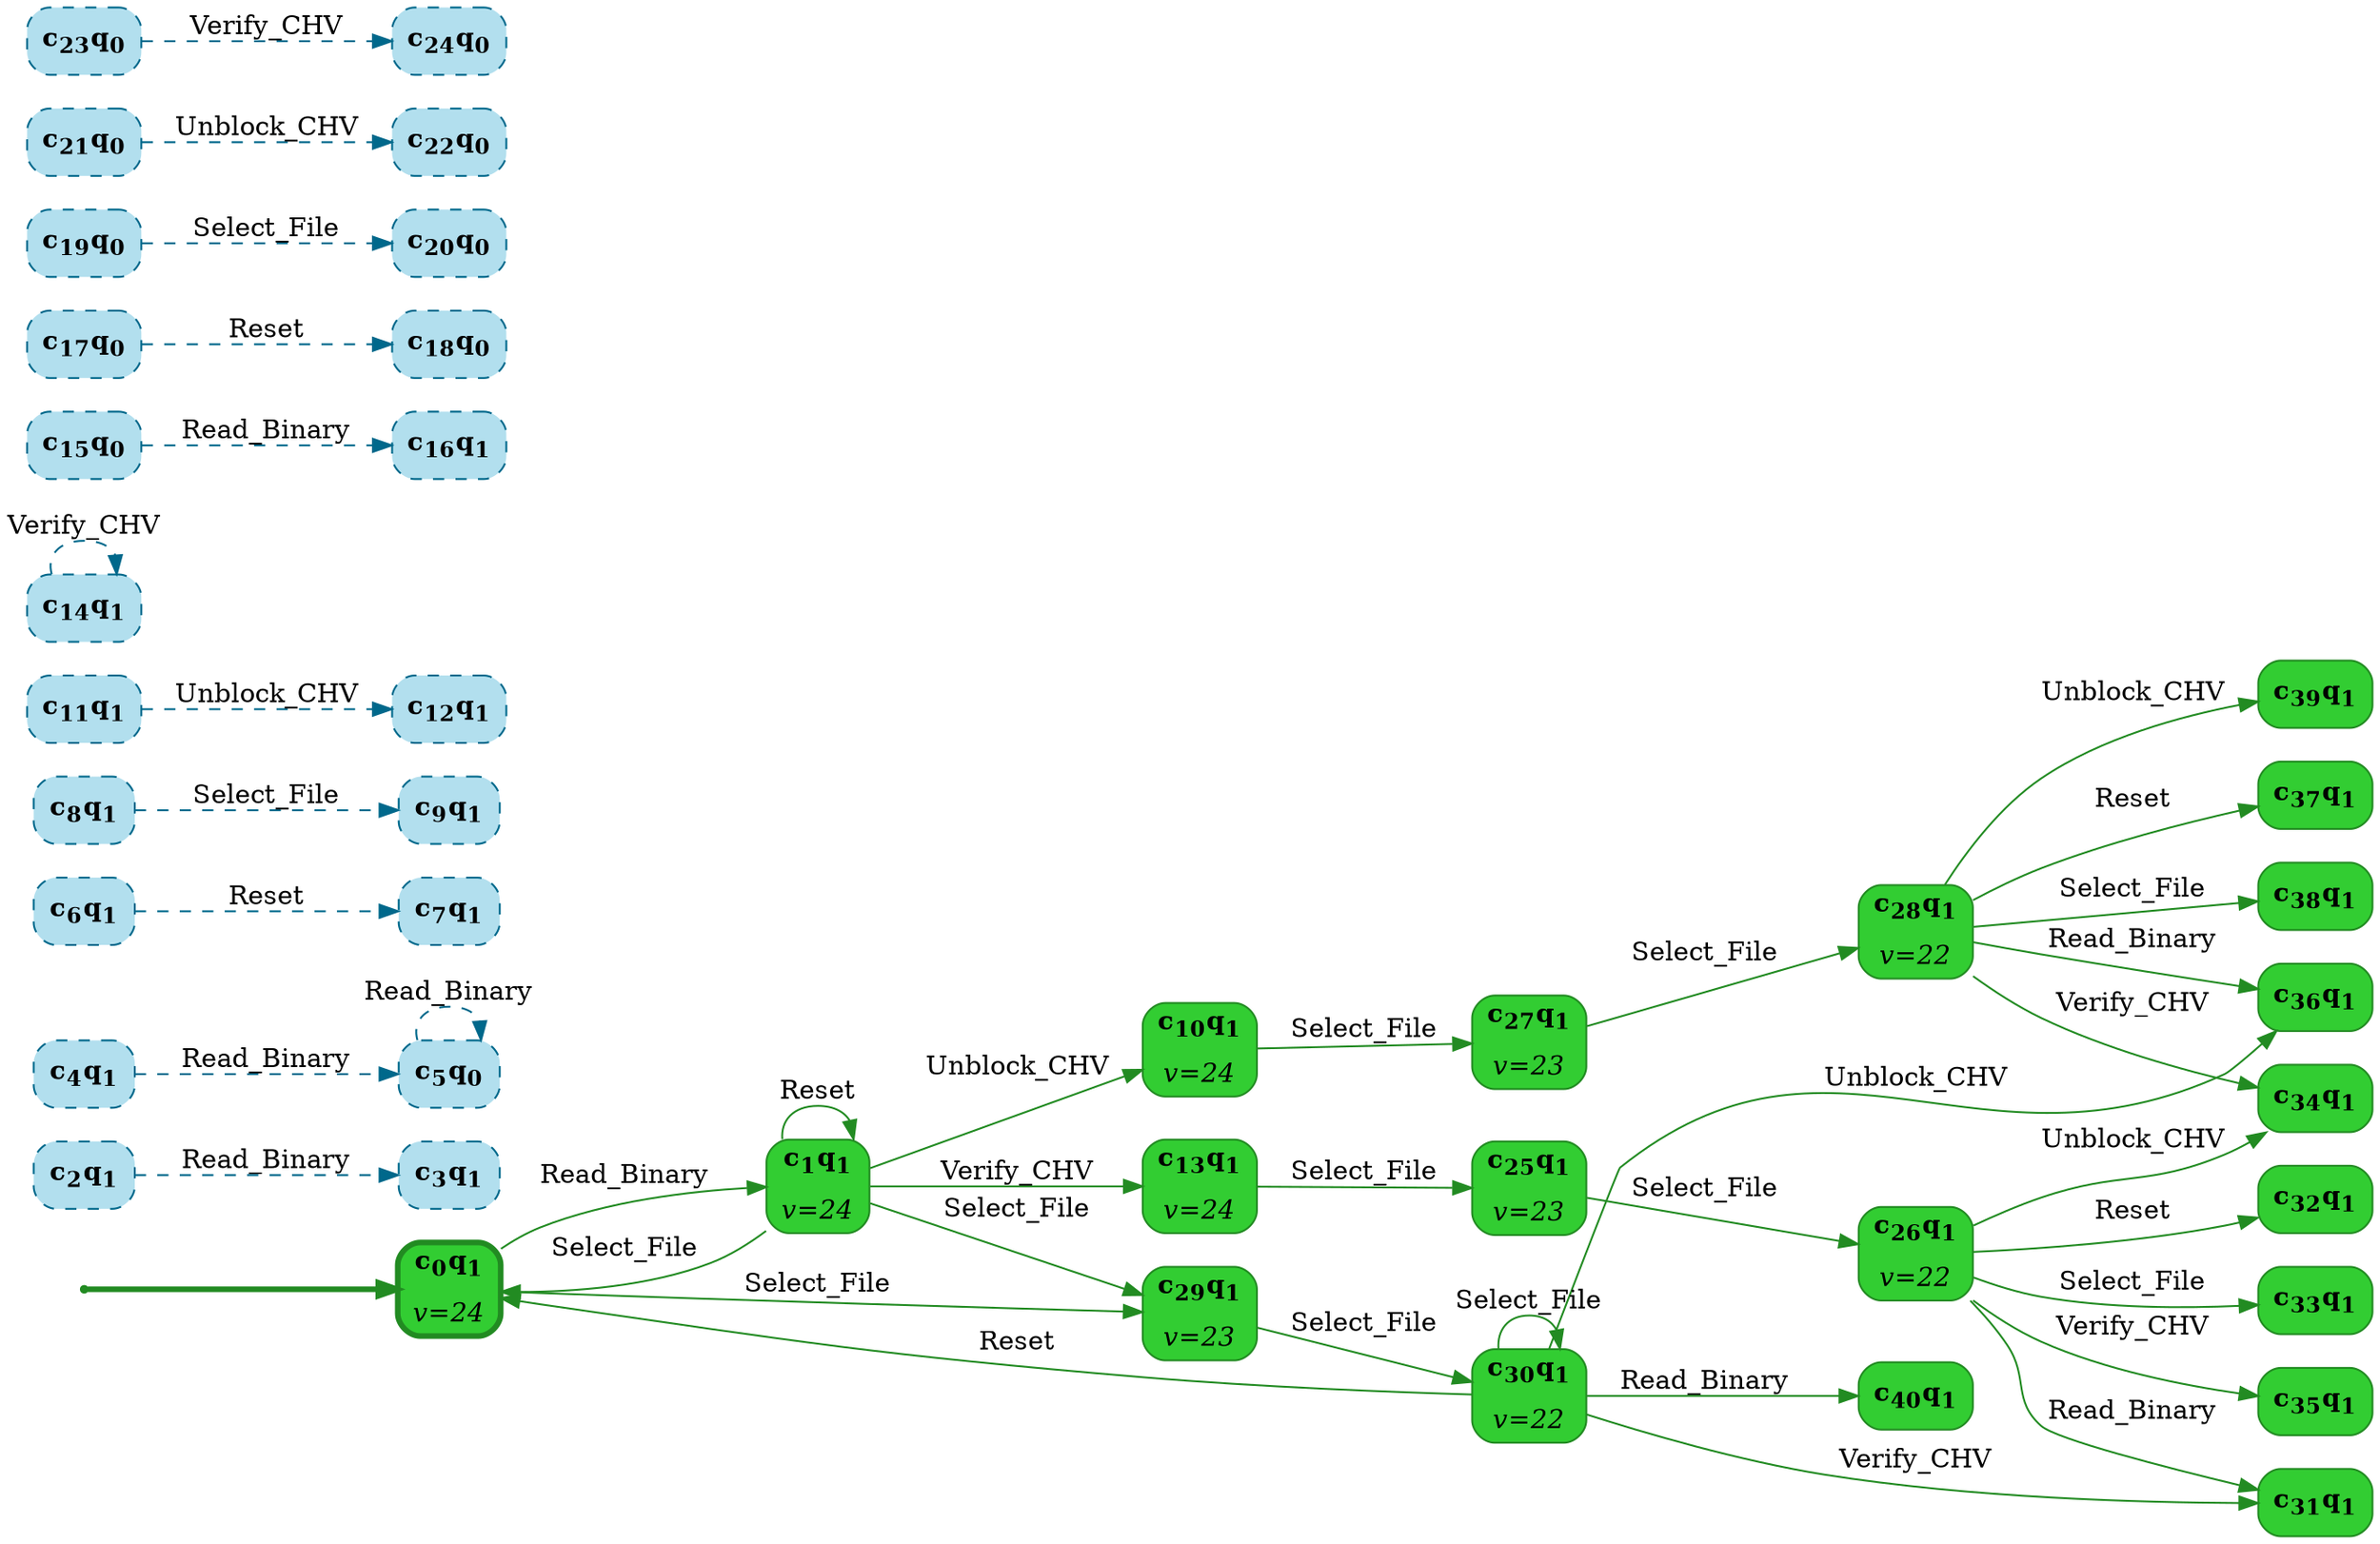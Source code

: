 digraph g {

	rankdir="LR"

	__invisible__[shape="point", color="forestgreen"]
	c0q1[label=<<b>c<sub>0</sub>q<sub>1</sub></b><br/><br/><i>v=24</i>>, shape="box", style="rounded, filled", fillcolor="limegreen", color="forestgreen", penwidth=3] // Initial
	c1q1[label=<<b>c<sub>1</sub>q<sub>1</sub></b><br/><br/><i>v=24</i>>, shape="box", style="rounded, filled", fillcolor="limegreen", color="forestgreen"]
	c10q1[label=<<b>c<sub>10</sub>q<sub>1</sub></b><br/><br/><i>v=24</i>>, shape="box", style="rounded, filled", fillcolor="limegreen", color="forestgreen"]
	c27q1[label=<<b>c<sub>27</sub>q<sub>1</sub></b><br/><br/><i>v=23</i>>, shape="box", style="rounded, filled", fillcolor="limegreen", color="forestgreen"]
	c28q1[label=<<b>c<sub>28</sub>q<sub>1</sub></b><br/><br/><i>v=22</i>>, shape="box", style="rounded, filled", fillcolor="limegreen", color="forestgreen"]
	c36q1[label=<<b>c<sub>36</sub>q<sub>1</sub></b>>, shape="box", style="rounded, filled", fillcolor="limegreen", color="forestgreen"]
	c37q1[label=<<b>c<sub>37</sub>q<sub>1</sub></b>>, shape="box", style="rounded, filled", fillcolor="limegreen", color="forestgreen"]
	c38q1[label=<<b>c<sub>38</sub>q<sub>1</sub></b>>, shape="box", style="rounded, filled", fillcolor="limegreen", color="forestgreen"]
	c39q1[label=<<b>c<sub>39</sub>q<sub>1</sub></b>>, shape="box", style="rounded, filled", fillcolor="limegreen", color="forestgreen"]
	c34q1[label=<<b>c<sub>34</sub>q<sub>1</sub></b>>, shape="box", style="rounded, filled", fillcolor="limegreen", color="forestgreen"]
	c13q1[label=<<b>c<sub>13</sub>q<sub>1</sub></b><br/><br/><i>v=24</i>>, shape="box", style="rounded, filled", fillcolor="limegreen", color="forestgreen"]
	c25q1[label=<<b>c<sub>25</sub>q<sub>1</sub></b><br/><br/><i>v=23</i>>, shape="box", style="rounded, filled", fillcolor="limegreen", color="forestgreen"]
	c26q1[label=<<b>c<sub>26</sub>q<sub>1</sub></b><br/><br/><i>v=22</i>>, shape="box", style="rounded, filled", fillcolor="limegreen", color="forestgreen"]
	c31q1[label=<<b>c<sub>31</sub>q<sub>1</sub></b>>, shape="box", style="rounded, filled", fillcolor="limegreen", color="forestgreen"]
	c32q1[label=<<b>c<sub>32</sub>q<sub>1</sub></b>>, shape="box", style="rounded, filled", fillcolor="limegreen", color="forestgreen"]
	c33q1[label=<<b>c<sub>33</sub>q<sub>1</sub></b>>, shape="box", style="rounded, filled", fillcolor="limegreen", color="forestgreen"]
	c35q1[label=<<b>c<sub>35</sub>q<sub>1</sub></b>>, shape="box", style="rounded, filled", fillcolor="limegreen", color="forestgreen"]
	c29q1[label=<<b>c<sub>29</sub>q<sub>1</sub></b><br/><br/><i>v=23</i>>, shape="box", style="rounded, filled", fillcolor="limegreen", color="forestgreen"]
	c30q1[label=<<b>c<sub>30</sub>q<sub>1</sub></b><br/><br/><i>v=22</i>>, shape="box", style="rounded, filled", fillcolor="limegreen", color="forestgreen"]
	c40q1[label=<<b>c<sub>40</sub>q<sub>1</sub></b>>, shape="box", style="rounded, filled", fillcolor="limegreen", color="forestgreen"]
	c2q1[label=<<b>c<sub>2</sub>q<sub>1</sub></b>>, shape="box", style="rounded, filled, dashed", fillcolor="lightblue2", color="deepskyblue4"]
	c3q1[label=<<b>c<sub>3</sub>q<sub>1</sub></b>>, shape="box", style="rounded, filled, dashed", fillcolor="lightblue2", color="deepskyblue4"]
	c4q1[label=<<b>c<sub>4</sub>q<sub>1</sub></b>>, shape="box", style="rounded, filled, dashed", fillcolor="lightblue2", color="deepskyblue4"]
	c5q0[label=<<b>c<sub>5</sub>q<sub>0</sub></b>>, shape="box", style="rounded, filled, dashed", fillcolor="lightblue2", color="deepskyblue4"]
	c6q1[label=<<b>c<sub>6</sub>q<sub>1</sub></b>>, shape="box", style="rounded, filled, dashed", fillcolor="lightblue2", color="deepskyblue4"]
	c7q1[label=<<b>c<sub>7</sub>q<sub>1</sub></b>>, shape="box", style="rounded, filled, dashed", fillcolor="lightblue2", color="deepskyblue4"]
	c8q1[label=<<b>c<sub>8</sub>q<sub>1</sub></b>>, shape="box", style="rounded, filled, dashed", fillcolor="lightblue2", color="deepskyblue4"]
	c9q1[label=<<b>c<sub>9</sub>q<sub>1</sub></b>>, shape="box", style="rounded, filled, dashed", fillcolor="lightblue2", color="deepskyblue4"]
	c11q1[label=<<b>c<sub>11</sub>q<sub>1</sub></b>>, shape="box", style="rounded, filled, dashed", fillcolor="lightblue2", color="deepskyblue4"]
	c12q1[label=<<b>c<sub>12</sub>q<sub>1</sub></b>>, shape="box", style="rounded, filled, dashed", fillcolor="lightblue2", color="deepskyblue4"]
	c14q1[label=<<b>c<sub>14</sub>q<sub>1</sub></b>>, shape="box", style="rounded, filled, dashed", fillcolor="lightblue2", color="deepskyblue4"]
	c15q0[label=<<b>c<sub>15</sub>q<sub>0</sub></b>>, shape="box", style="rounded, filled, dashed", fillcolor="lightblue2", color="deepskyblue4"]
	c16q1[label=<<b>c<sub>16</sub>q<sub>1</sub></b>>, shape="box", style="rounded, filled, dashed", fillcolor="lightblue2", color="deepskyblue4"]
	c17q0[label=<<b>c<sub>17</sub>q<sub>0</sub></b>>, shape="box", style="rounded, filled, dashed", fillcolor="lightblue2", color="deepskyblue4"]
	c18q0[label=<<b>c<sub>18</sub>q<sub>0</sub></b>>, shape="box", style="rounded, filled, dashed", fillcolor="lightblue2", color="deepskyblue4"]
	c19q0[label=<<b>c<sub>19</sub>q<sub>0</sub></b>>, shape="box", style="rounded, filled, dashed", fillcolor="lightblue2", color="deepskyblue4"]
	c20q0[label=<<b>c<sub>20</sub>q<sub>0</sub></b>>, shape="box", style="rounded, filled, dashed", fillcolor="lightblue2", color="deepskyblue4"]
	c21q0[label=<<b>c<sub>21</sub>q<sub>0</sub></b>>, shape="box", style="rounded, filled, dashed", fillcolor="lightblue2", color="deepskyblue4"]
	c22q0[label=<<b>c<sub>22</sub>q<sub>0</sub></b>>, shape="box", style="rounded, filled, dashed", fillcolor="lightblue2", color="deepskyblue4"]
	c23q0[label=<<b>c<sub>23</sub>q<sub>0</sub></b>>, shape="box", style="rounded, filled, dashed", fillcolor="lightblue2", color="deepskyblue4"]
	c24q0[label=<<b>c<sub>24</sub>q<sub>0</sub></b>>, shape="box", style="rounded, filled, dashed", fillcolor="lightblue2", color="deepskyblue4"]

	__invisible__ -> c0q1[penwidth=3, color="forestgreen"]
	c0q1 -> c1q1[label=<Read_Binary>, color="forestgreen"]
	c1q1 -> c1q1[label=<Reset>, color="forestgreen"]
	c1q1 -> c0q1[label=<Select_File>, color="forestgreen"]
	c1q1 -> c10q1[label=<Unblock_CHV>, color="forestgreen"]
	c10q1 -> c27q1[label=<Select_File>, color="forestgreen"]
	c27q1 -> c28q1[label=<Select_File>, color="forestgreen"]
	c28q1 -> c36q1[label=<Read_Binary>, color="forestgreen"]
	c28q1 -> c37q1[label=<Reset>, color="forestgreen"]
	c28q1 -> c38q1[label=<Select_File>, color="forestgreen"]
	c28q1 -> c39q1[label=<Unblock_CHV>, color="forestgreen"]
	c28q1 -> c34q1[label=<Verify_CHV>, color="forestgreen"]
	c1q1 -> c13q1[label=<Verify_CHV>, color="forestgreen"]
	c13q1 -> c25q1[label=<Select_File>, color="forestgreen"]
	c25q1 -> c26q1[label=<Select_File>, color="forestgreen"]
	c26q1 -> c31q1[label=<Read_Binary>, color="forestgreen"]
	c26q1 -> c32q1[label=<Reset>, color="forestgreen"]
	c26q1 -> c33q1[label=<Select_File>, color="forestgreen"]
	c26q1 -> c34q1[label=<Unblock_CHV>, color="forestgreen"]
	c26q1 -> c35q1[label=<Verify_CHV>, color="forestgreen"]
	c1q1 -> c29q1[label=<Select_File>, color="forestgreen"]
	c29q1 -> c30q1[label=<Select_File>, color="forestgreen"]
	c30q1 -> c40q1[label=<Read_Binary>, color="forestgreen"]
	c30q1 -> c0q1[label=<Reset>, color="forestgreen"]
	c30q1 -> c30q1[label=<Select_File>, color="forestgreen"]
	c30q1 -> c36q1[label=<Unblock_CHV>, color="forestgreen"]
	c30q1 -> c31q1[label=<Verify_CHV>, color="forestgreen"]
	c0q1 -> c29q1[label=<Select_File>, color="forestgreen"]
	c2q1 -> c3q1[label=<Read_Binary>, color="deepskyblue4", style="dashed"]
	c4q1 -> c5q0[label=<Read_Binary>, color="deepskyblue4", style="dashed"]
	c6q1 -> c7q1[label=<Reset>, color="deepskyblue4", style="dashed"]
	c8q1 -> c9q1[label=<Select_File>, color="deepskyblue4", style="dashed"]
	c11q1 -> c12q1[label=<Unblock_CHV>, color="deepskyblue4", style="dashed"]
	c14q1 -> c14q1[label=<Verify_CHV>, color="deepskyblue4", style="dashed"]
	c5q0 -> c5q0[label=<Read_Binary>, color="deepskyblue4", style="dashed"]
	c15q0 -> c16q1[label=<Read_Binary>, color="deepskyblue4", style="dashed"]
	c17q0 -> c18q0[label=<Reset>, color="deepskyblue4", style="dashed"]
	c19q0 -> c20q0[label=<Select_File>, color="deepskyblue4", style="dashed"]
	c21q0 -> c22q0[label=<Unblock_CHV>, color="deepskyblue4", style="dashed"]
	c23q0 -> c24q0[label=<Verify_CHV>, color="deepskyblue4", style="dashed"]

}
